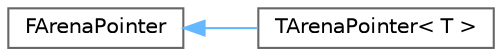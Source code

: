 digraph "Graphical Class Hierarchy"
{
 // INTERACTIVE_SVG=YES
 // LATEX_PDF_SIZE
  bgcolor="transparent";
  edge [fontname=Helvetica,fontsize=10,labelfontname=Helvetica,labelfontsize=10];
  node [fontname=Helvetica,fontsize=10,shape=box,height=0.2,width=0.4];
  rankdir="LR";
  Node0 [id="Node000000",label="FArenaPointer",height=0.2,width=0.4,color="grey40", fillcolor="white", style="filled",URL="$db/d58/classFArenaPointer.html",tooltip="Tagged Arena Pointer."];
  Node0 -> Node1 [id="edge3373_Node000000_Node000001",dir="back",color="steelblue1",style="solid",tooltip=" "];
  Node1 [id="Node000001",label="TArenaPointer\< T \>",height=0.2,width=0.4,color="grey40", fillcolor="white", style="filled",URL="$db/da9/classTArenaPointer.html",tooltip=" "];
}
